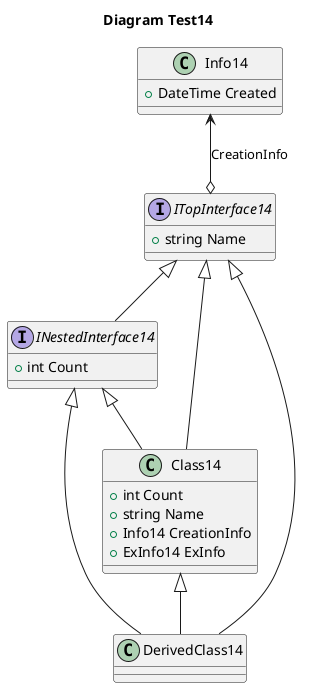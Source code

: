 @startuml
title
 Diagram Test14
end title

interface ITopInterface14
{
    +string Name
}
class Info14
{
    +DateTime Created
}
interface INestedInterface14
{
    +int Count
}
class Class14
{
    +int Count
    +string Name
    +Info14 CreationInfo
    +ExInfo14 ExInfo
}
class DerivedClass14
{
}

ITopInterface14 o-up-> Info14:CreationInfo
INestedInterface14 -up-|> ITopInterface14
Class14 -up-|> INestedInterface14
Class14 -up-|> ITopInterface14
DerivedClass14 -up-|> Class14
DerivedClass14 -up-|> INestedInterface14
DerivedClass14 -up-|> ITopInterface14
@enduml
